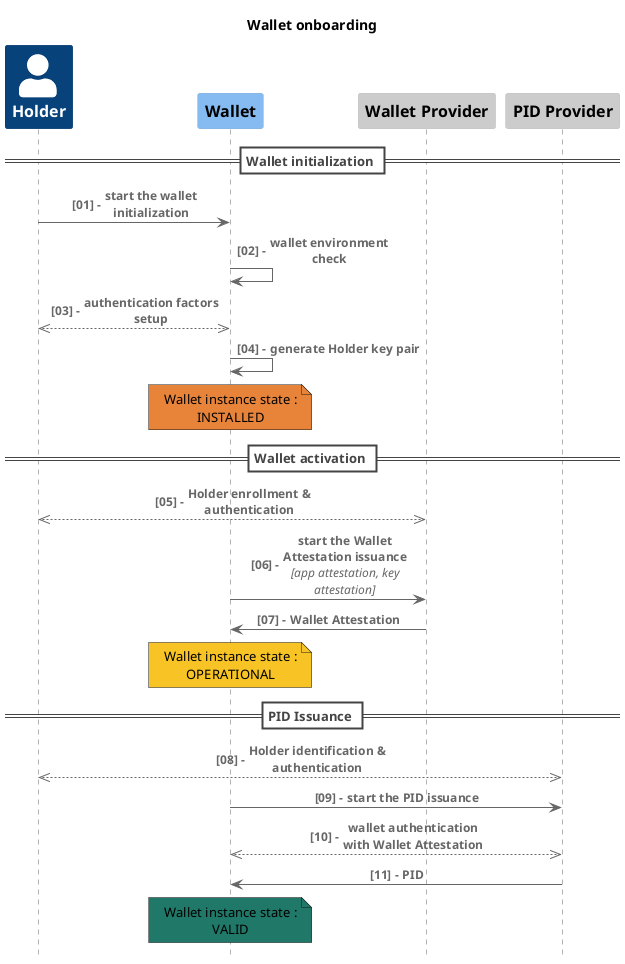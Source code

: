 @startuml 0/hld-init-overview
title Wallet onboarding

!include <c4/C4_Context.puml>
!include <c4/C4_Container.puml>
!include <c4/C4_Component.puml>
!include <c4/C4_Dynamic.puml>
!include <c4/C4_Sequence.puml>
!include <office/Users/user.puml>
!include <office/Users/mobile_user.puml>

HIDE_STEREOTYPE()
autonumber "<b>[00] - "

Person(user, "Holder")
Component(wallet, "Wallet")
Component_Ext(wp, "Wallet Provider")
Component_Ext(pp, "PID Provider")

== Wallet initialization ==
Rel(user, wallet, "start the wallet initialization")
Rel(wallet, wallet, "wallet environment check")
BiRel(user, wallet, "authentication factors setup")
Rel(wallet, wallet, "generate Holder key pair")
note over wallet #E8833A
Wallet instance state :
INSTALLED
end note

== Wallet activation ==
BiRel(user, wp, "Holder enrollment & authentication")
Rel(wallet, wp, "start the Wallet Attestation issuance", "app attestation, key attestation")
Rel(wp, wallet, "Wallet Attestation")
note over wallet #F7C325
Wallet instance state :
OPERATIONAL
end note

== PID Issuance ==
BiRel(user, pp, "Holder identification & authentication")
Rel(wallet, pp, "start the PID issuance")
BiRel(wallet, pp, "wallet authentication with Wallet Attestation")
Rel(pp, wallet, "PID")
note over wallet #207868
Wallet instance state :
VALID
end note

@enduml